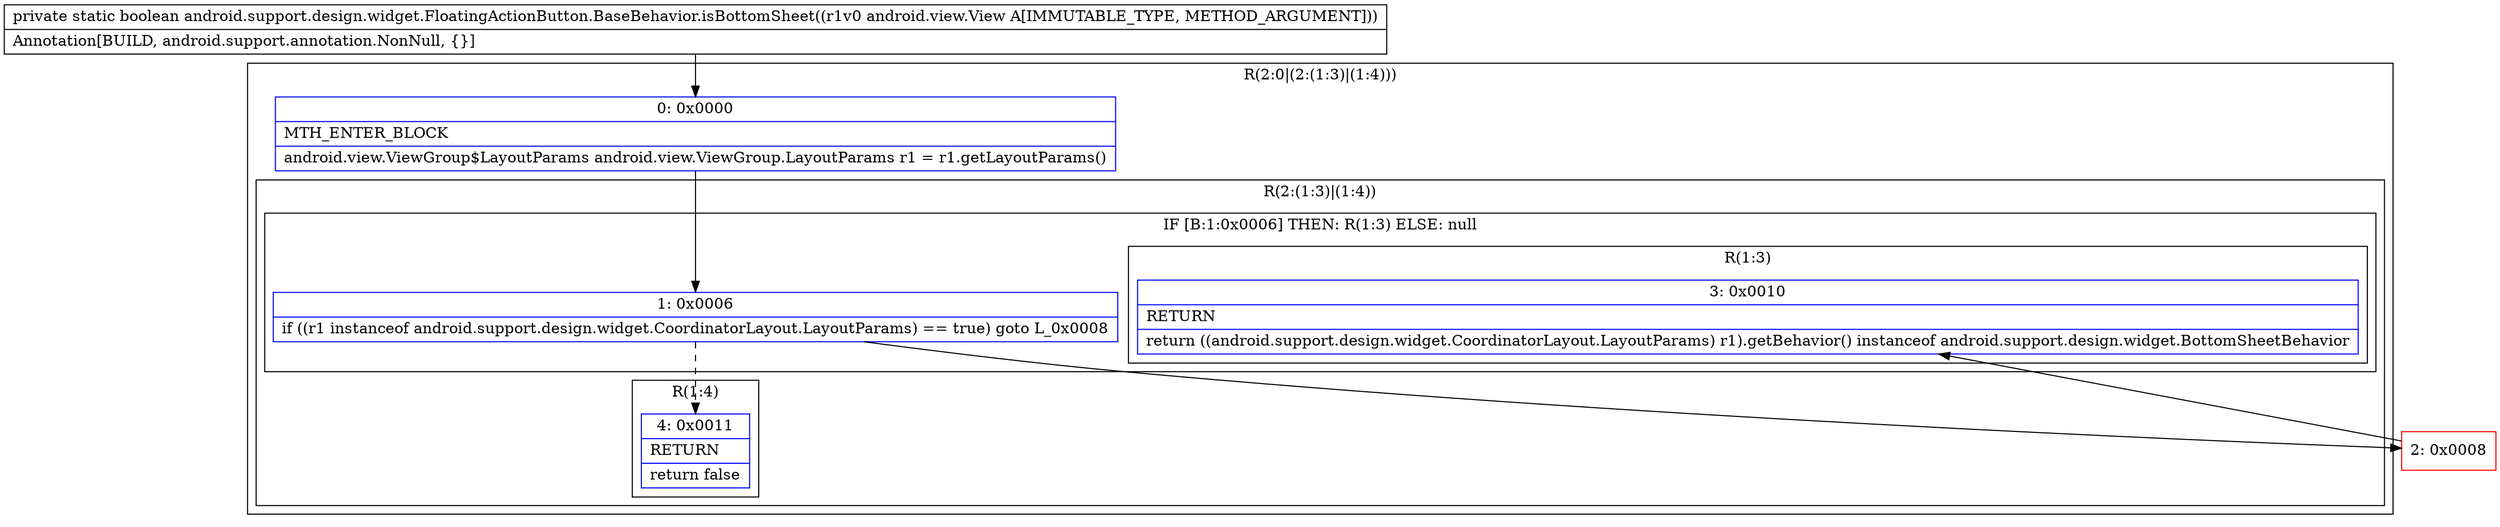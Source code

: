 digraph "CFG forandroid.support.design.widget.FloatingActionButton.BaseBehavior.isBottomSheet(Landroid\/view\/View;)Z" {
subgraph cluster_Region_1205727437 {
label = "R(2:0|(2:(1:3)|(1:4)))";
node [shape=record,color=blue];
Node_0 [shape=record,label="{0\:\ 0x0000|MTH_ENTER_BLOCK\l|android.view.ViewGroup$LayoutParams android.view.ViewGroup.LayoutParams r1 = r1.getLayoutParams()\l}"];
subgraph cluster_Region_458566127 {
label = "R(2:(1:3)|(1:4))";
node [shape=record,color=blue];
subgraph cluster_IfRegion_468111859 {
label = "IF [B:1:0x0006] THEN: R(1:3) ELSE: null";
node [shape=record,color=blue];
Node_1 [shape=record,label="{1\:\ 0x0006|if ((r1 instanceof android.support.design.widget.CoordinatorLayout.LayoutParams) == true) goto L_0x0008\l}"];
subgraph cluster_Region_348117631 {
label = "R(1:3)";
node [shape=record,color=blue];
Node_3 [shape=record,label="{3\:\ 0x0010|RETURN\l|return ((android.support.design.widget.CoordinatorLayout.LayoutParams) r1).getBehavior() instanceof android.support.design.widget.BottomSheetBehavior\l}"];
}
}
subgraph cluster_Region_882017518 {
label = "R(1:4)";
node [shape=record,color=blue];
Node_4 [shape=record,label="{4\:\ 0x0011|RETURN\l|return false\l}"];
}
}
}
Node_2 [shape=record,color=red,label="{2\:\ 0x0008}"];
MethodNode[shape=record,label="{private static boolean android.support.design.widget.FloatingActionButton.BaseBehavior.isBottomSheet((r1v0 android.view.View A[IMMUTABLE_TYPE, METHOD_ARGUMENT]))  | Annotation[BUILD, android.support.annotation.NonNull, \{\}]\l}"];
MethodNode -> Node_0;
Node_0 -> Node_1;
Node_1 -> Node_2;
Node_1 -> Node_4[style=dashed];
Node_2 -> Node_3;
}

